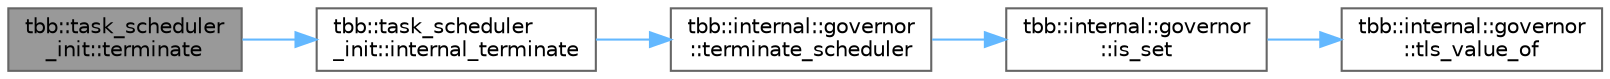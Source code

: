 digraph "tbb::task_scheduler_init::terminate"
{
 // LATEX_PDF_SIZE
  bgcolor="transparent";
  edge [fontname=Helvetica,fontsize=10,labelfontname=Helvetica,labelfontsize=10];
  node [fontname=Helvetica,fontsize=10,shape=box,height=0.2,width=0.4];
  rankdir="LR";
  Node1 [id="Node000001",label="tbb::task_scheduler\l_init::terminate",height=0.2,width=0.4,color="gray40", fillcolor="grey60", style="filled", fontcolor="black",tooltip="Inverse of method initialize."];
  Node1 -> Node2 [id="edge5_Node000001_Node000002",color="steelblue1",style="solid",tooltip=" "];
  Node2 [id="Node000002",label="tbb::task_scheduler\l_init::internal_terminate",height=0.2,width=0.4,color="grey40", fillcolor="white", style="filled",URL="$classtbb_1_1task__scheduler__init.html#a2647279bff44f88c82eead707d4c7a14",tooltip=" "];
  Node2 -> Node3 [id="edge6_Node000002_Node000003",color="steelblue1",style="solid",tooltip=" "];
  Node3 [id="Node000003",label="tbb::internal::governor\l::terminate_scheduler",height=0.2,width=0.4,color="grey40", fillcolor="white", style="filled",URL="$classtbb_1_1internal_1_1governor.html#a0962408ba1eaf67d0ad741a0749f3a4e",tooltip="Processes scheduler termination request (possibly nested) in a master thread"];
  Node3 -> Node4 [id="edge7_Node000003_Node000004",color="steelblue1",style="solid",tooltip=" "];
  Node4 [id="Node000004",label="tbb::internal::governor\l::is_set",height=0.2,width=0.4,color="grey40", fillcolor="white", style="filled",URL="$classtbb_1_1internal_1_1governor.html#a14d4453f34a770b1c983c2ed38570e31",tooltip="Used to check validity of the local scheduler TLS contents."];
  Node4 -> Node5 [id="edge8_Node000004_Node000005",color="steelblue1",style="solid",tooltip=" "];
  Node5 [id="Node000005",label="tbb::internal::governor\l::tls_value_of",height=0.2,width=0.4,color="grey40", fillcolor="white", style="filled",URL="$classtbb_1_1internal_1_1governor.html#a342eb43ff89d1b0da4cb9aa5417b3965",tooltip="Computes the value of the TLS"];
}
